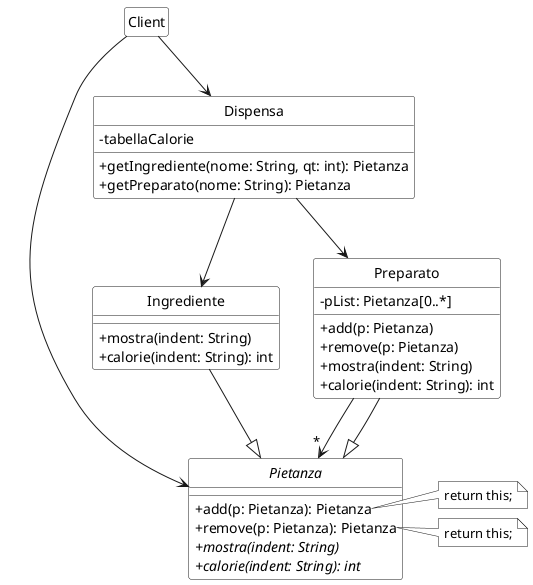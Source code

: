 ' Documentazione: https://plantuml.com/class-diagram

@startuml
' START STYLE
skinparam {
	monochrome true
	'shadowing false
	classBackgroundColor white
	noteBackgroundColor white
	classAttributeIconSize 0
	'linetype ortho
}
hide circle
' END STYLE

class Dispensa {
	- tabellaCalorie
	+ getIngrediente(nome: String, qt: int): Pietanza
	+ getPreparato(nome: String): Pietanza
}

Dispensa --> Ingrediente
Dispensa --> Preparato

Client -down-> Dispensa
Client -right-> Pietanza
hide Client members


abstract class Pietanza {
	+ add(p: Pietanza): Pietanza
	+ remove(p: Pietanza): Pietanza
	+ {abstract} mostra(indent: String)
	+ {abstract} calorie(indent: String): int
}

note right of Pietanza::add
	return this;
end note

note right of Pietanza::remove
	return this;
end note

class Ingrediente extends Pietanza {
	+ mostra(indent: String)
	+ calorie(indent: String): int
}

class Preparato extends Pietanza {
	- pList: Pietanza[0..*]
	+ add(p: Pietanza)
	+ remove(p: Pietanza)
	+ mostra(indent: String)
	+ calorie(indent: String): int
}

Pietanza "\t*" <-left- Preparato
Preparato -[hidden]left-> Ingrediente

@enduml